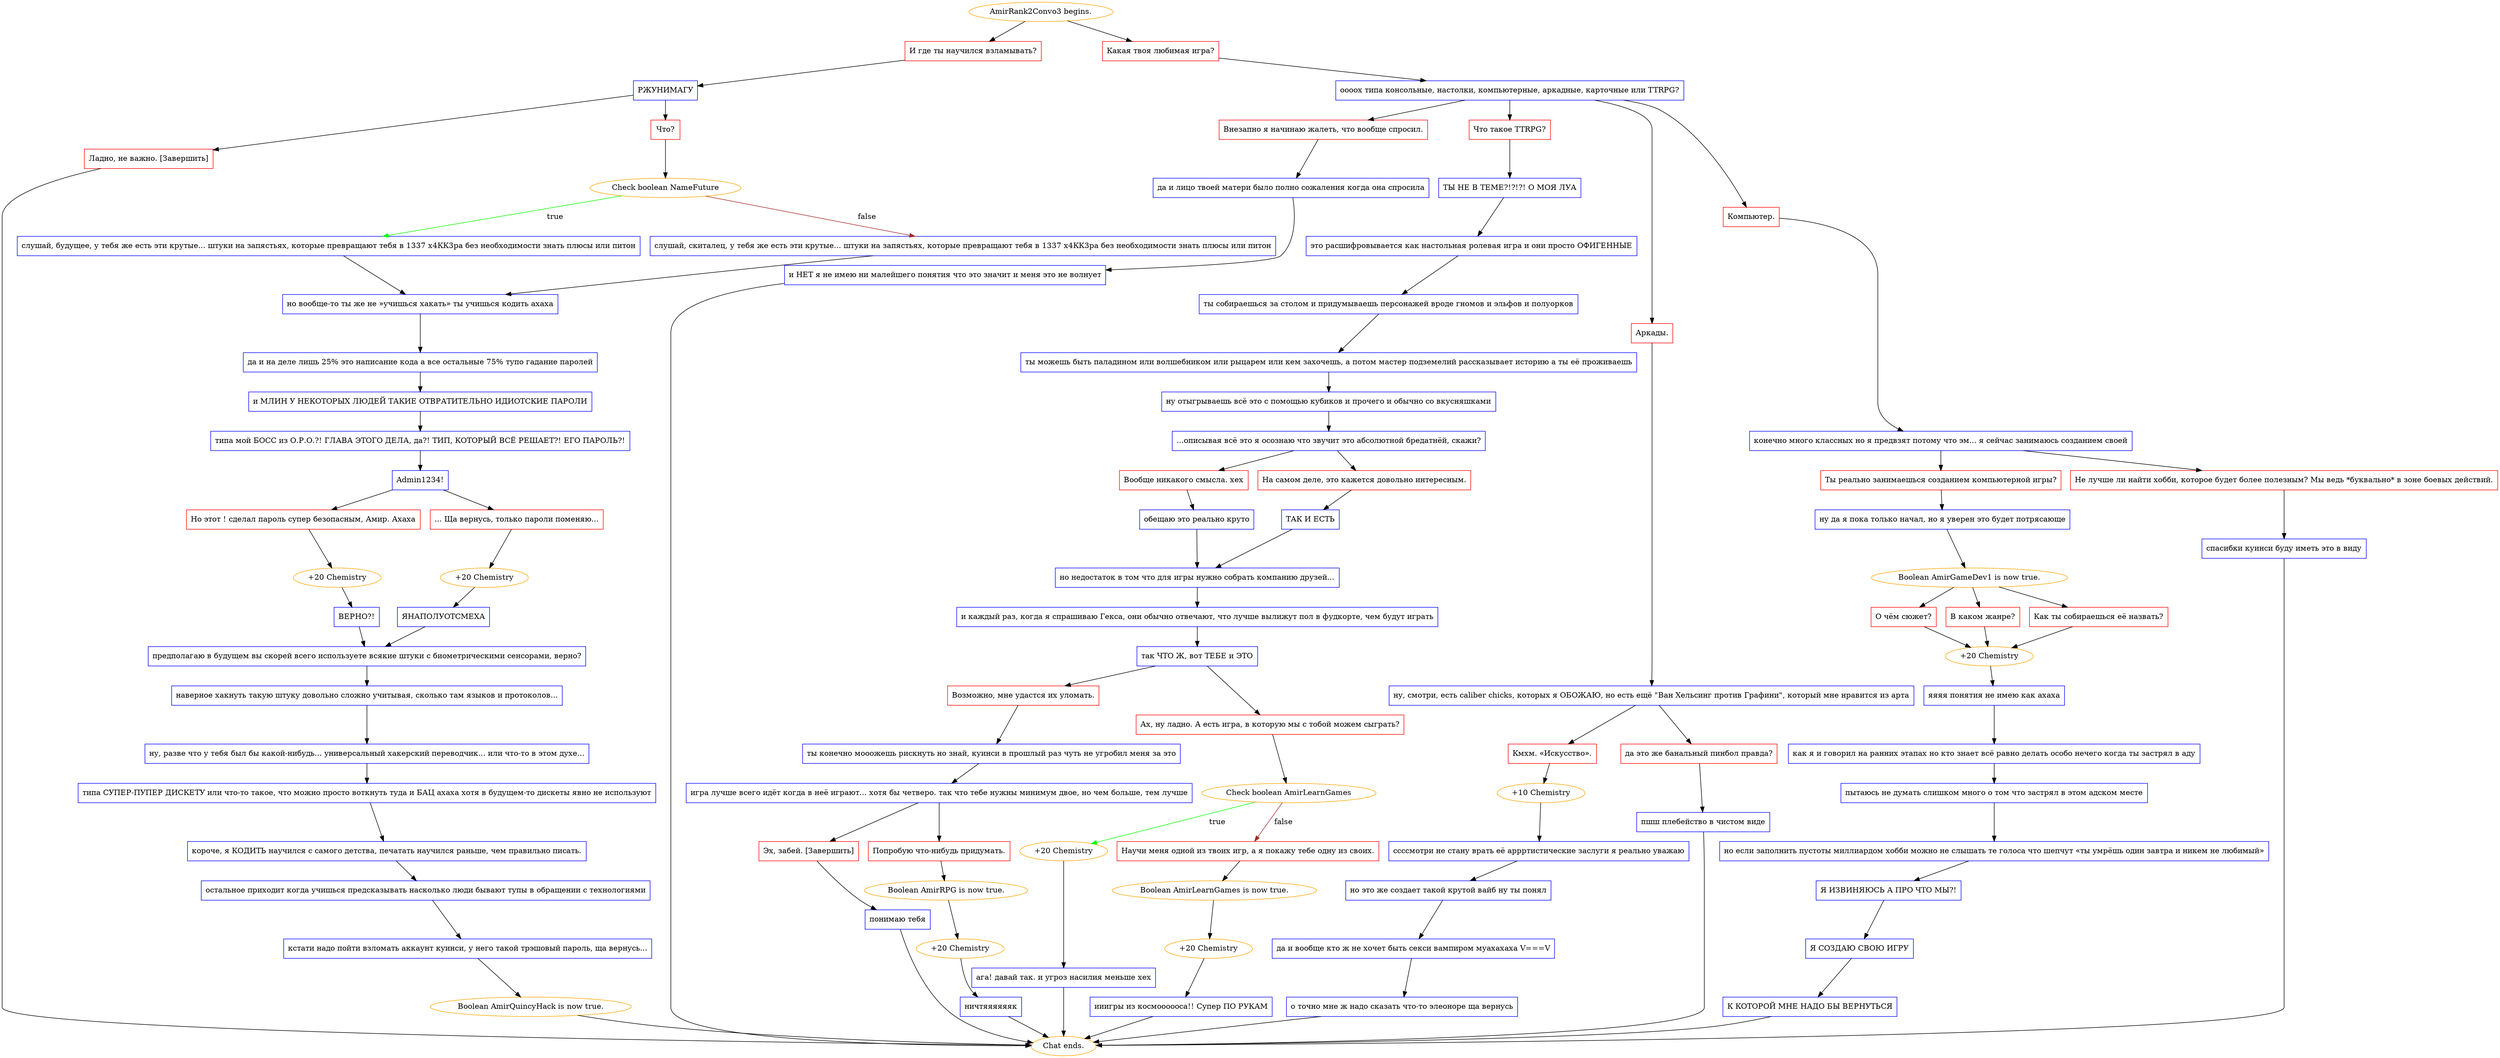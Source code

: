 digraph {
	"AmirRank2Convo3 begins." [color=orange];
		"AmirRank2Convo3 begins." -> j433092994;
		"AmirRank2Convo3 begins." -> j1720960393;
	j433092994 [label="И где ты научился взламывать?",shape=box,color=red];
		j433092994 -> j717294885;
	j1720960393 [label="Какая твоя любимая игра?",shape=box,color=red];
		j1720960393 -> j3503463144;
	j717294885 [label="РЖУНИМАГУ",shape=box,color=blue];
		j717294885 -> j1473760874;
		j717294885 -> j631705915;
	j3503463144 [label="оооох типа консольные, настолки, компьютерные, аркадные, карточные или TTRPG?",shape=box,color=blue];
		j3503463144 -> j1957354220;
		j3503463144 -> j1538129827;
		j3503463144 -> j859489038;
		j3503463144 -> j1874341966;
	j1473760874 [label="Ладно, не важно. [Завершить]",shape=box,color=red];
		j1473760874 -> "Chat ends.";
	j631705915 [label="Что?",shape=box,color=red];
		j631705915 -> j2403759245;
	j1957354220 [label="Внезапно я начинаю жалеть, что вообще спросил.",shape=box,color=red];
		j1957354220 -> j222497770;
	j1538129827 [label="Что такое TTRPG?",shape=box,color=red];
		j1538129827 -> j4129246652;
	j859489038 [label="Аркады.",shape=box,color=red];
		j859489038 -> j1575357636;
	j1874341966 [label="Компьютер.",shape=box,color=red];
		j1874341966 -> j2544258911;
	"Chat ends." [color=orange];
	j2403759245 [label="Check boolean NameFuture",color=orange];
		j2403759245 -> j2422169825 [label=true,color=green];
		j2403759245 -> j715973728 [label=false,color=brown];
	j222497770 [label="да и лицо твоей матери было полно сожаления когда она спросила",shape=box,color=blue];
		j222497770 -> j1893606697;
	j4129246652 [label="ТЫ НЕ В ТЕМЕ?!?!?! О МОЯ ЛУА",shape=box,color=blue];
		j4129246652 -> j2752028826;
	j1575357636 [label="ну, смотри, есть caliber chicks, которых я ОБОЖАЮ, но есть ещё \"Ван Хельсинг против Графини\", который мне нравится из арта",shape=box,color=blue];
		j1575357636 -> j1340528119;
		j1575357636 -> j1662780663;
	j2544258911 [label="конечно много классных но я предвзят потому что эм... я сейчас занимаюсь созданием своей",shape=box,color=blue];
		j2544258911 -> j1373686503;
		j2544258911 -> j1229895279;
	j2422169825 [label="слушай, будущее, у тебя же есть эти крутые... штуки на запястьях, которые превращают тебя в 1337 х4КК3ра без необходимости знать плюсы или питон",shape=box,color=blue];
		j2422169825 -> j4135995994;
	j715973728 [label="слушай, скиталец, у тебя же есть эти крутые... штуки на запястьях, которые превращают тебя в 1337 х4КК3ра без необходимости знать плюсы или питон",shape=box,color=blue];
		j715973728 -> j4135995994;
	j1893606697 [label="и НЕТ я не имею ни малейшего понятия что это значит и меня это не волнует",shape=box,color=blue];
		j1893606697 -> "Chat ends.";
	j2752028826 [label="это расшифровывается как настольная ролевая игра и они просто ОФИГЕННЫЕ",shape=box,color=blue];
		j2752028826 -> j3949615813;
	j1340528119 [label="Кмхм. «Искусство».",shape=box,color=red];
		j1340528119 -> j1276283786;
	j1662780663 [label="да это же банальный пинбол правда?",shape=box,color=red];
		j1662780663 -> j1688801832;
	j1373686503 [label="Ты реально занимаешься созданием компьютерной игры?",shape=box,color=red];
		j1373686503 -> j251499521;
	j1229895279 [label="Не лучше ли найти хобби, которое будет более полезным? Мы ведь *буквально* в зоне боевых действий.",shape=box,color=red];
		j1229895279 -> j1361889211;
	j4135995994 [label="но вообще-то ты же не »учишься хакать» ты учишься кодить ахаха",shape=box,color=blue];
		j4135995994 -> j3500917087;
	j3949615813 [label="ты собираешься за столом и придумываешь персонажей вроде гномов и эльфов и полуорков",shape=box,color=blue];
		j3949615813 -> j3236966334;
	j1276283786 [label="+10 Chemistry",color=orange];
		j1276283786 -> j1936912398;
	j1688801832 [label="пшш плебейство в чистом виде",shape=box,color=blue];
		j1688801832 -> "Chat ends.";
	j251499521 [label="ну да я пока только начал, но я уверен это будет потрясающе",shape=box,color=blue];
		j251499521 -> j2342850789;
	j1361889211 [label="спасибки куинси буду иметь это в виду",shape=box,color=blue];
		j1361889211 -> "Chat ends.";
	j3500917087 [label="да и на деле лишь 25% это написание кода а все остальные 75% тупо гадание паролей",shape=box,color=blue];
		j3500917087 -> j3115596490;
	j3236966334 [label="ты можешь быть паладином или волшебником или рыцарем или кем захочешь, а потом мастер подземелий рассказывает историю а ты её проживаешь",shape=box,color=blue];
		j3236966334 -> j3784593531;
	j1936912398 [label="ссссмотри не стану врать её аррртистические заслуги я реально уважаю",shape=box,color=blue];
		j1936912398 -> j848327827;
	j2342850789 [label="Boolean AmirGameDev1 is now true.",color=orange];
		j2342850789 -> j3926510898;
		j2342850789 -> j1540486345;
		j2342850789 -> j2459113233;
	j3115596490 [label="и МЛИН У НЕКОТОРЫХ ЛЮДЕЙ ТАКИЕ ОТВРАТИТЕЛЬНО ИДИОТСКИЕ ПАРОЛИ",shape=box,color=blue];
		j3115596490 -> j738666852;
	j3784593531 [label="ну отыгрываешь всё это с помощью кубиков и прочего и обычно со вкусняшками",shape=box,color=blue];
		j3784593531 -> j304537995;
	j848327827 [label="но это же создает такой крутой вайб ну ты понял",shape=box,color=blue];
		j848327827 -> j457342118;
	j3926510898 [label="О чём сюжет?",shape=box,color=red];
		j3926510898 -> j1187259894;
	j1540486345 [label="В каком жанре?",shape=box,color=red];
		j1540486345 -> j1187259894;
	j2459113233 [label="Как ты собираешься её назвать?",shape=box,color=red];
		j2459113233 -> j1187259894;
	j738666852 [label="типа мой БОСС из О.Р.О.?! ГЛАВА ЭТОГО ДЕЛА, да?! ТИП, КОТОРЫЙ ВСЁ РЕШАЕТ?! ЕГО ПАРОЛЬ?!",shape=box,color=blue];
		j738666852 -> j2584063176;
	j304537995 [label="...описывая всё это я осознаю что звучит это абсолютной бредатнёй, скажи?",shape=box,color=blue];
		j304537995 -> j3016056109;
		j304537995 -> j439455937;
	j457342118 [label="да и вообще кто ж не хочет быть секси вампиром муахахаха V===V",shape=box,color=blue];
		j457342118 -> j72408459;
	j1187259894 [label="+20 Chemistry",color=orange];
		j1187259894 -> j1867065610;
	j2584063176 [label="Admin1234!",shape=box,color=blue];
		j2584063176 -> j537817733;
		j2584063176 -> j3198950304;
	j3016056109 [label="Вообще никакого смысла. хех",shape=box,color=red];
		j3016056109 -> j2240258658;
	j439455937 [label="На самом деле, это кажется довольно интересным.",shape=box,color=red];
		j439455937 -> j4009966036;
	j72408459 [label="о точно мне ж надо сказать что-то элеоноре ща вернусь",shape=box,color=blue];
		j72408459 -> "Chat ends.";
	j1867065610 [label="яяяя понятия не имею как ахаха",shape=box,color=blue];
		j1867065610 -> j1505611780;
	j537817733 [label="Но этот ! сделал пароль супер безопасным, Амир. Ахаха",shape=box,color=red];
		j537817733 -> j1230164920;
	j3198950304 [label="... Ща вернусь, только пароли поменяю...",shape=box,color=red];
		j3198950304 -> j1317896341;
	j2240258658 [label="обещаю это реально круто",shape=box,color=blue];
		j2240258658 -> j457239218;
	j4009966036 [label="ТАК И ЕСТЬ",shape=box,color=blue];
		j4009966036 -> j457239218;
	j1505611780 [label="как я и говорил на ранних этапах но кто знает всё равно делать особо нечего когда ты застрял в аду",shape=box,color=blue];
		j1505611780 -> j3684839758;
	j1230164920 [label="+20 Chemistry",color=orange];
		j1230164920 -> j258186487;
	j1317896341 [label="+20 Chemistry",color=orange];
		j1317896341 -> j2473257425;
	j457239218 [label="но недостаток в том что для игры нужно собрать компанию друзей...",shape=box,color=blue];
		j457239218 -> j82940688;
	j3684839758 [label="пытаюсь не думать слишком много о том что застрял в этом адском месте",shape=box,color=blue];
		j3684839758 -> j2737310165;
	j258186487 [label="ВЕРНО?!",shape=box,color=blue];
		j258186487 -> j3628194538;
	j2473257425 [label="ЯНАПОЛУОТСМЕХА",shape=box,color=blue];
		j2473257425 -> j3628194538;
	j82940688 [label="и каждый раз, когда я спрашиваю Гекса, они обычно отвечают, что лучше вылижут пол в фудкорте, чем будут играть",shape=box,color=blue];
		j82940688 -> j979404912;
	j2737310165 [label="но если заполнить пустоты миллиардом хобби можно не слышать те голоса что шепчут «ты умрёшь один завтра и никем не любимый»",shape=box,color=blue];
		j2737310165 -> j2907293906;
	j3628194538 [label="предполагаю в будущем вы скорей всего используете всякие штуки с биометрическими сенсорами, верно?",shape=box,color=blue];
		j3628194538 -> j3355998126;
	j979404912 [label="так ЧТО Ж, вот ТЕБЕ и ЭТО",shape=box,color=blue];
		j979404912 -> j3755797150;
		j979404912 -> j3029609516;
	j2907293906 [label="Я ИЗВИНЯЮСЬ А ПРО ЧТО МЫ?!",shape=box,color=blue];
		j2907293906 -> j2124183412;
	j3355998126 [label="наверное хакнуть такую штуку довольно сложно учитывая, сколько там языков и протоколов...",shape=box,color=blue];
		j3355998126 -> j1692797523;
	j3755797150 [label="Возможно, мне удастся их уломать.",shape=box,color=red];
		j3755797150 -> j572594699;
	j3029609516 [label="Ах, ну ладно. А есть игра, в которую мы с тобой можем сыграть?",shape=box,color=red];
		j3029609516 -> j718631339;
	j2124183412 [label="Я СОЗДАЮ СВОЮ ИГРУ",shape=box,color=blue];
		j2124183412 -> j3676787861;
	j1692797523 [label="ну, разве что у тебя был бы какой-нибудь... универсальный хакерский переводчик... или что-то в этом духе...",shape=box,color=blue];
		j1692797523 -> j1632034734;
	j572594699 [label="ты конечно мооожешь рискнуть но знай, куинси в прошлый раз чуть не угробил меня за это",shape=box,color=blue];
		j572594699 -> j27243485;
	j718631339 [label="Check boolean AmirLearnGames",color=orange];
		j718631339 -> j3303303113 [label=true,color=green];
		j718631339 -> j2386025514 [label=false,color=brown];
	j3676787861 [label="К КОТОРОЙ МНЕ НАДО БЫ ВЕРНУТЬСЯ",shape=box,color=blue];
		j3676787861 -> "Chat ends.";
	j1632034734 [label="типа СУПЕР-ПУПЕР ДИСКЕТУ или что-то такое, что можно просто воткнуть туда и БАЦ ахаха хотя в будущем-то дискеты явно не используют",shape=box,color=blue];
		j1632034734 -> j14199866;
	j27243485 [label="игра лучше всего идёт когда в неё играют... хотя бы четверо. так что тебе нужны минимум двое, но чем больше, тем лучше",shape=box,color=blue];
		j27243485 -> j946363072;
		j27243485 -> j4020118000;
	j3303303113 [label="+20 Chemistry",color=orange];
		j3303303113 -> j2997371579;
	j2386025514 [label="Научи меня одной из твоих игр, а я покажу тебе одну из своих.",shape=box,color=red];
		j2386025514 -> j1080580858;
	j14199866 [label="короче, я КОДИТЬ научился с самого детства, печатать научился раньше, чем правильно писать.",shape=box,color=blue];
		j14199866 -> j3484807779;
	j946363072 [label="Эх, забей. [Завершить]",shape=box,color=red];
		j946363072 -> j3509769871;
	j4020118000 [label="Попробую что-нибудь придумать.",shape=box,color=red];
		j4020118000 -> j2768931834;
	j2997371579 [label="ага! давай так. и угроз насилия меньше хех",shape=box,color=blue];
		j2997371579 -> "Chat ends.";
	j1080580858 [label="Boolean AmirLearnGames is now true.",color=orange];
		j1080580858 -> j194721919;
	j3484807779 [label="остальное приходит когда учишься предсказывать насколько люди бывают тупы в обращении с технологиями",shape=box,color=blue];
		j3484807779 -> j728641600;
	j3509769871 [label="понимаю тебя",shape=box,color=blue];
		j3509769871 -> "Chat ends.";
	j2768931834 [label="Boolean AmirRPG is now true.",color=orange];
		j2768931834 -> j122160196;
	j194721919 [label="+20 Chemistry",color=orange];
		j194721919 -> j1761268115;
	j728641600 [label="кстати надо пойти взломать аккаунт куинси, у него такой трэшовый пароль, ща вернусь...",shape=box,color=blue];
		j728641600 -> j1007951565;
	j122160196 [label="+20 Chemistry",color=orange];
		j122160196 -> j2671264655;
	j1761268115 [label="ииигры из космоооооса!! Супер ПО РУКАМ",shape=box,color=blue];
		j1761268115 -> "Chat ends.";
	j1007951565 [label="Boolean AmirQuincyHack is now true.",color=orange];
		j1007951565 -> "Chat ends.";
	j2671264655 [label="ничтяяяяяяк",shape=box,color=blue];
		j2671264655 -> "Chat ends.";
}